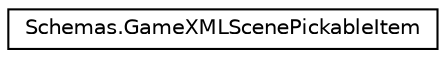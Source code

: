 digraph "Graphical Class Hierarchy"
{
  edge [fontname="Helvetica",fontsize="10",labelfontname="Helvetica",labelfontsize="10"];
  node [fontname="Helvetica",fontsize="10",shape=record];
  rankdir="LR";
  Node1 [label="Schemas.GameXMLScenePickableItem",height=0.2,width=0.4,color="black", fillcolor="white", style="filled",URL="$class_schemas_1_1_game_x_m_l_scene_pickable_item.html"];
}
